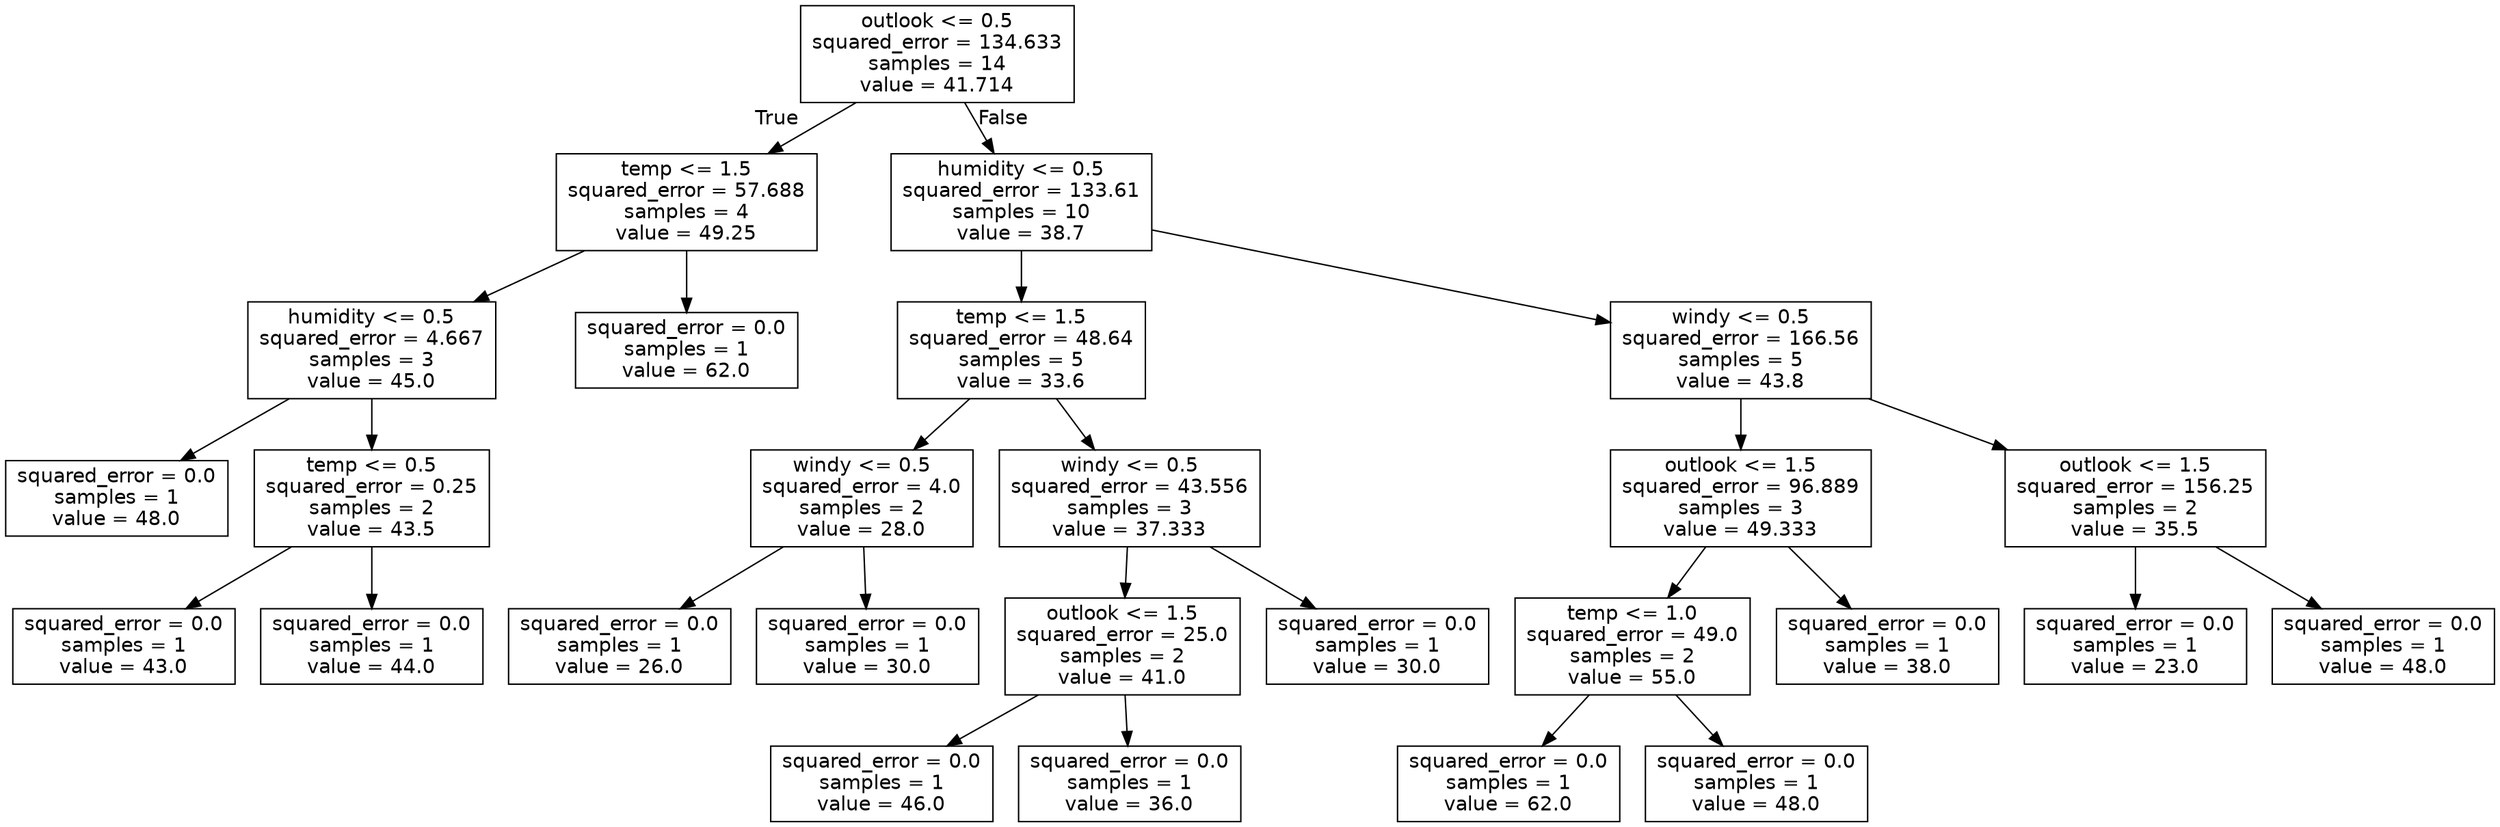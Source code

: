 digraph Tree {
node [shape=box, fontname="helvetica"] ;
edge [fontname="helvetica"] ;
0 [label="outlook <= 0.5\nsquared_error = 134.633\nsamples = 14\nvalue = 41.714"] ;
1 [label="temp <= 1.5\nsquared_error = 57.688\nsamples = 4\nvalue = 49.25"] ;
0 -> 1 [labeldistance=2.5, labelangle=45, headlabel="True"] ;
2 [label="humidity <= 0.5\nsquared_error = 4.667\nsamples = 3\nvalue = 45.0"] ;
1 -> 2 ;
3 [label="squared_error = 0.0\nsamples = 1\nvalue = 48.0"] ;
2 -> 3 ;
4 [label="temp <= 0.5\nsquared_error = 0.25\nsamples = 2\nvalue = 43.5"] ;
2 -> 4 ;
5 [label="squared_error = 0.0\nsamples = 1\nvalue = 43.0"] ;
4 -> 5 ;
6 [label="squared_error = 0.0\nsamples = 1\nvalue = 44.0"] ;
4 -> 6 ;
7 [label="squared_error = 0.0\nsamples = 1\nvalue = 62.0"] ;
1 -> 7 ;
8 [label="humidity <= 0.5\nsquared_error = 133.61\nsamples = 10\nvalue = 38.7"] ;
0 -> 8 [labeldistance=2.5, labelangle=-45, headlabel="False"] ;
9 [label="temp <= 1.5\nsquared_error = 48.64\nsamples = 5\nvalue = 33.6"] ;
8 -> 9 ;
10 [label="windy <= 0.5\nsquared_error = 4.0\nsamples = 2\nvalue = 28.0"] ;
9 -> 10 ;
11 [label="squared_error = 0.0\nsamples = 1\nvalue = 26.0"] ;
10 -> 11 ;
12 [label="squared_error = 0.0\nsamples = 1\nvalue = 30.0"] ;
10 -> 12 ;
13 [label="windy <= 0.5\nsquared_error = 43.556\nsamples = 3\nvalue = 37.333"] ;
9 -> 13 ;
14 [label="outlook <= 1.5\nsquared_error = 25.0\nsamples = 2\nvalue = 41.0"] ;
13 -> 14 ;
15 [label="squared_error = 0.0\nsamples = 1\nvalue = 46.0"] ;
14 -> 15 ;
16 [label="squared_error = 0.0\nsamples = 1\nvalue = 36.0"] ;
14 -> 16 ;
17 [label="squared_error = 0.0\nsamples = 1\nvalue = 30.0"] ;
13 -> 17 ;
18 [label="windy <= 0.5\nsquared_error = 166.56\nsamples = 5\nvalue = 43.8"] ;
8 -> 18 ;
19 [label="outlook <= 1.5\nsquared_error = 96.889\nsamples = 3\nvalue = 49.333"] ;
18 -> 19 ;
20 [label="temp <= 1.0\nsquared_error = 49.0\nsamples = 2\nvalue = 55.0"] ;
19 -> 20 ;
21 [label="squared_error = 0.0\nsamples = 1\nvalue = 62.0"] ;
20 -> 21 ;
22 [label="squared_error = 0.0\nsamples = 1\nvalue = 48.0"] ;
20 -> 22 ;
23 [label="squared_error = 0.0\nsamples = 1\nvalue = 38.0"] ;
19 -> 23 ;
24 [label="outlook <= 1.5\nsquared_error = 156.25\nsamples = 2\nvalue = 35.5"] ;
18 -> 24 ;
25 [label="squared_error = 0.0\nsamples = 1\nvalue = 23.0"] ;
24 -> 25 ;
26 [label="squared_error = 0.0\nsamples = 1\nvalue = 48.0"] ;
24 -> 26 ;
}